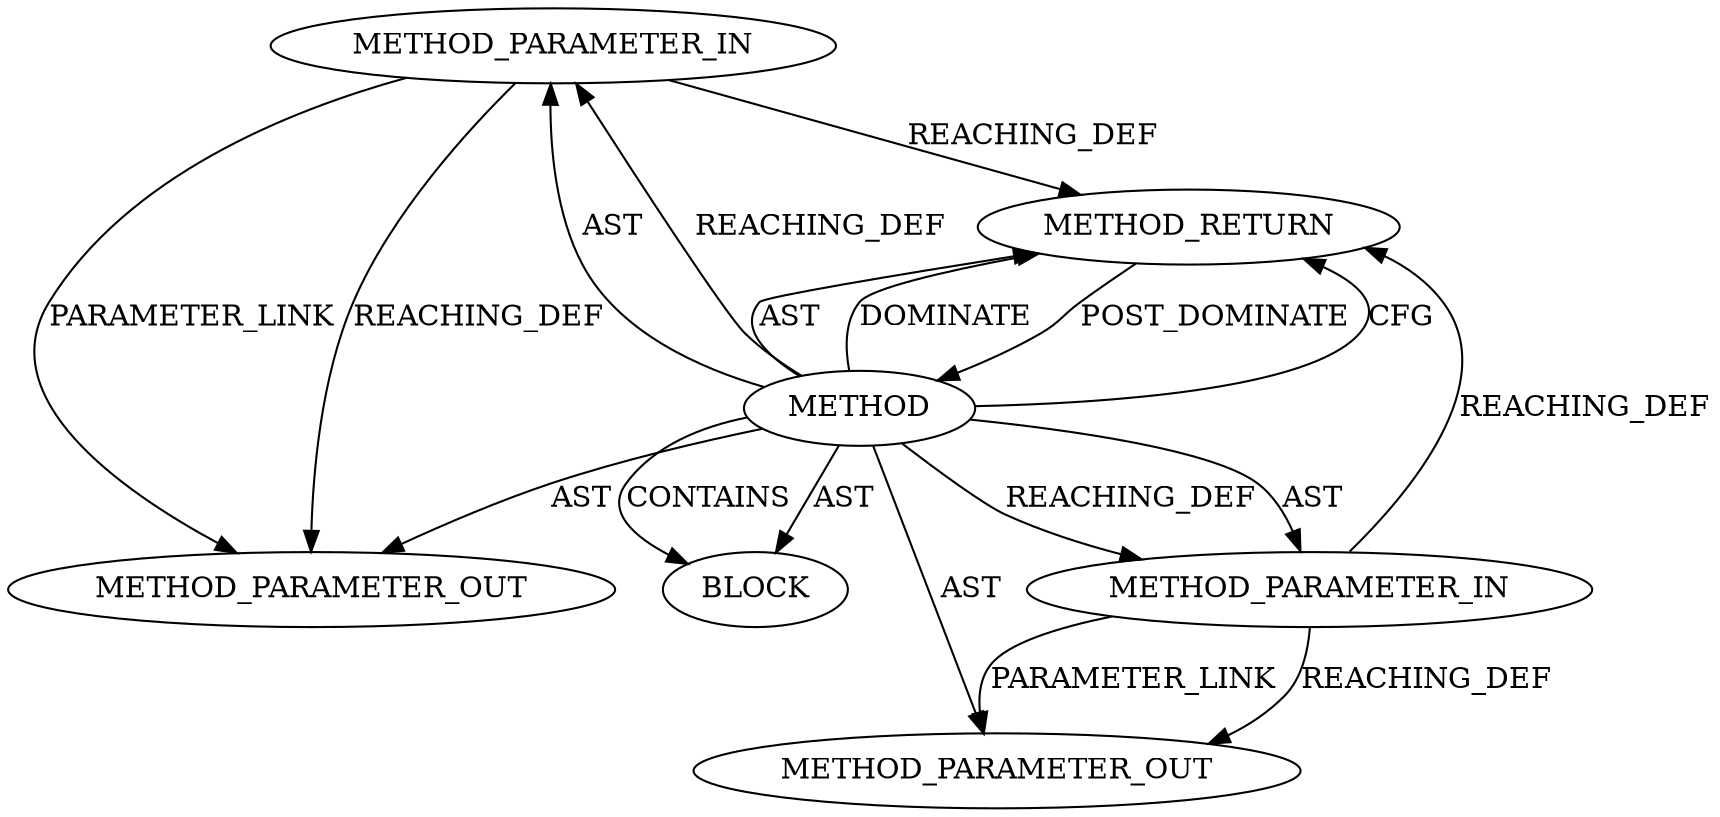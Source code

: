 digraph {
  12417 [label=METHOD_PARAMETER_IN ORDER=2 CODE="p2" IS_VARIADIC=false TYPE_FULL_NAME="ANY" EVALUATION_STRATEGY="BY_VALUE" INDEX=2 NAME="p2"]
  12415 [label=METHOD AST_PARENT_TYPE="NAMESPACE_BLOCK" AST_PARENT_FULL_NAME="<global>" ORDER=0 CODE="<empty>" FULL_NAME="aead_request_set_ad" IS_EXTERNAL=true FILENAME="<empty>" SIGNATURE="" NAME="aead_request_set_ad"]
  13415 [label=METHOD_PARAMETER_OUT ORDER=2 CODE="p2" IS_VARIADIC=false TYPE_FULL_NAME="ANY" EVALUATION_STRATEGY="BY_VALUE" INDEX=2 NAME="p2"]
  12416 [label=METHOD_PARAMETER_IN ORDER=1 CODE="p1" IS_VARIADIC=false TYPE_FULL_NAME="ANY" EVALUATION_STRATEGY="BY_VALUE" INDEX=1 NAME="p1"]
  12419 [label=METHOD_RETURN ORDER=2 CODE="RET" TYPE_FULL_NAME="ANY" EVALUATION_STRATEGY="BY_VALUE"]
  12418 [label=BLOCK ORDER=1 ARGUMENT_INDEX=1 CODE="<empty>" TYPE_FULL_NAME="ANY"]
  13414 [label=METHOD_PARAMETER_OUT ORDER=1 CODE="p1" IS_VARIADIC=false TYPE_FULL_NAME="ANY" EVALUATION_STRATEGY="BY_VALUE" INDEX=1 NAME="p1"]
  12417 -> 12419 [label=REACHING_DEF VARIABLE="p2"]
  12415 -> 12419 [label=CFG ]
  12417 -> 13415 [label=REACHING_DEF VARIABLE="p2"]
  12415 -> 12417 [label=AST ]
  12415 -> 12417 [label=REACHING_DEF VARIABLE=""]
  12419 -> 12415 [label=POST_DOMINATE ]
  12415 -> 12416 [label=REACHING_DEF VARIABLE=""]
  12416 -> 13414 [label=REACHING_DEF VARIABLE="p1"]
  12415 -> 12419 [label=AST ]
  12415 -> 12418 [label=CONTAINS ]
  12416 -> 13414 [label=PARAMETER_LINK ]
  12415 -> 12419 [label=DOMINATE ]
  12416 -> 12419 [label=REACHING_DEF VARIABLE="p1"]
  12415 -> 13414 [label=AST ]
  12415 -> 13415 [label=AST ]
  12415 -> 12418 [label=AST ]
  12417 -> 13415 [label=PARAMETER_LINK ]
  12415 -> 12416 [label=AST ]
}
